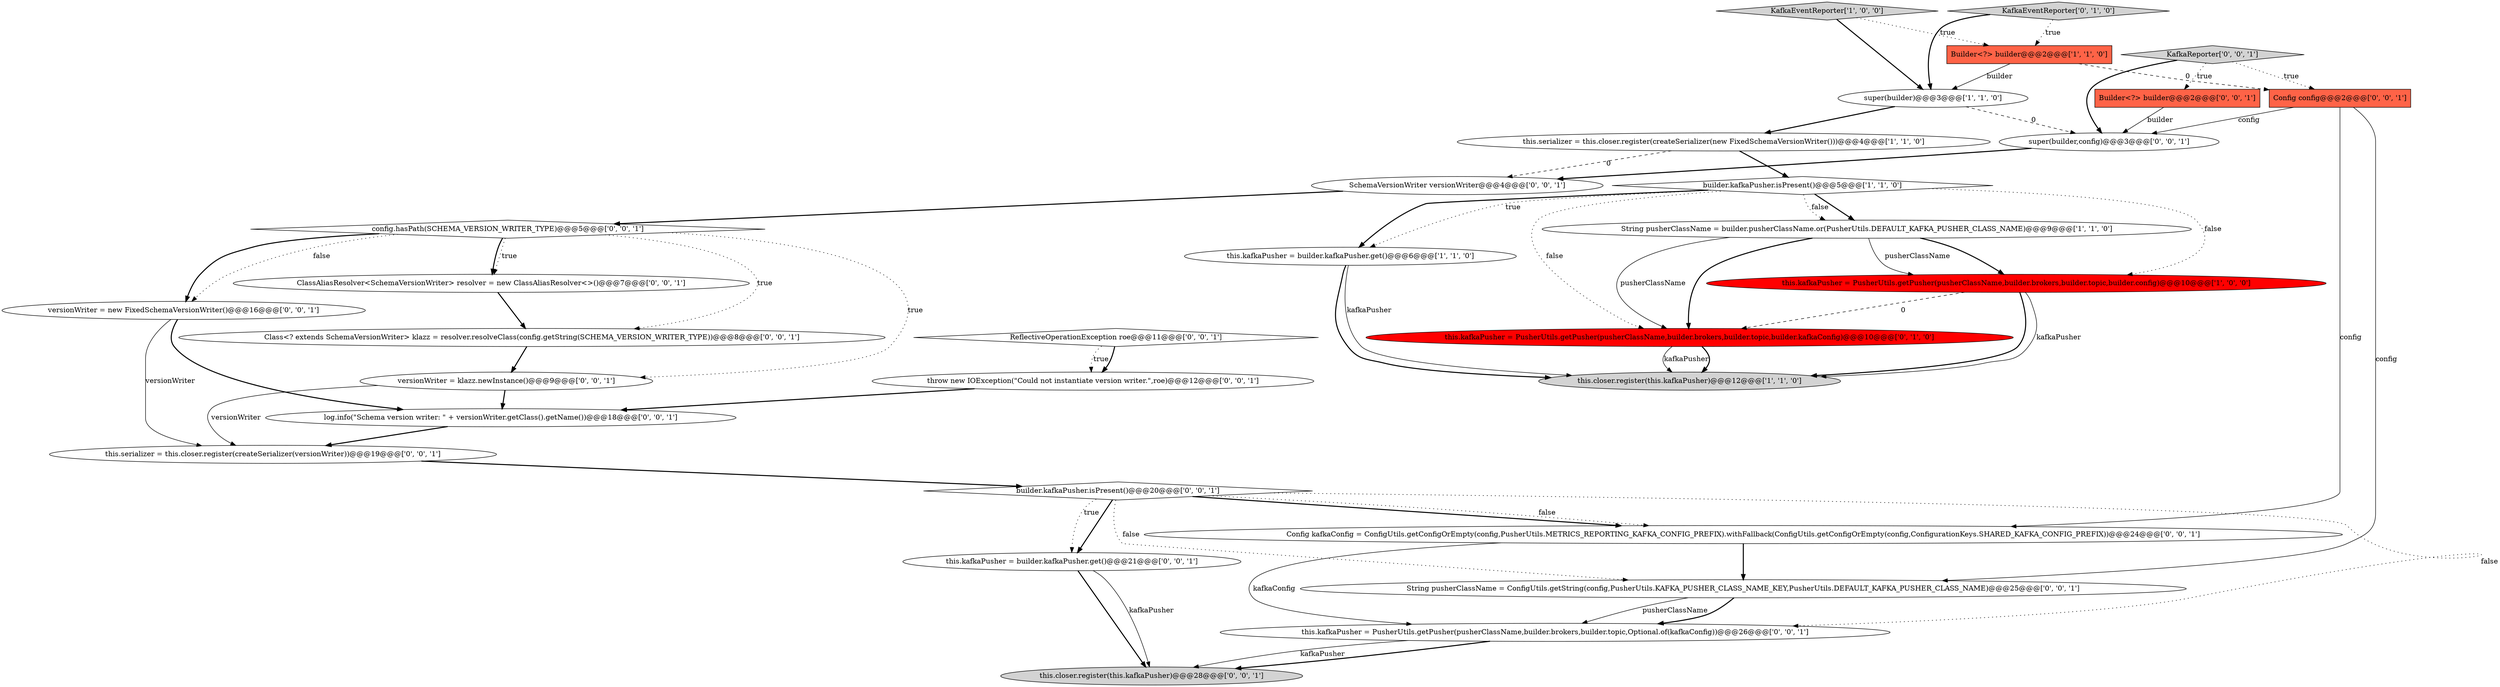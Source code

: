 digraph {
19 [style = filled, label = "super(builder,config)@@@3@@@['0', '0', '1']", fillcolor = white, shape = ellipse image = "AAA0AAABBB3BBB"];
17 [style = filled, label = "KafkaReporter['0', '0', '1']", fillcolor = lightgray, shape = diamond image = "AAA0AAABBB3BBB"];
16 [style = filled, label = "Config kafkaConfig = ConfigUtils.getConfigOrEmpty(config,PusherUtils.METRICS_REPORTING_KAFKA_CONFIG_PREFIX).withFallback(ConfigUtils.getConfigOrEmpty(config,ConfigurationKeys.SHARED_KAFKA_CONFIG_PREFIX))@@@24@@@['0', '0', '1']", fillcolor = white, shape = ellipse image = "AAA0AAABBB3BBB"];
13 [style = filled, label = "builder.kafkaPusher.isPresent()@@@20@@@['0', '0', '1']", fillcolor = white, shape = diamond image = "AAA0AAABBB3BBB"];
10 [style = filled, label = "this.kafkaPusher = PusherUtils.getPusher(pusherClassName,builder.brokers,builder.topic,builder.kafkaConfig)@@@10@@@['0', '1', '0']", fillcolor = red, shape = ellipse image = "AAA1AAABBB2BBB"];
2 [style = filled, label = "super(builder)@@@3@@@['1', '1', '0']", fillcolor = white, shape = ellipse image = "AAA0AAABBB1BBB"];
20 [style = filled, label = "throw new IOException(\"Could not instantiate version writer.\",roe)@@@12@@@['0', '0', '1']", fillcolor = white, shape = ellipse image = "AAA0AAABBB3BBB"];
0 [style = filled, label = "this.closer.register(this.kafkaPusher)@@@12@@@['1', '1', '0']", fillcolor = lightgray, shape = ellipse image = "AAA0AAABBB1BBB"];
29 [style = filled, label = "config.hasPath(SCHEMA_VERSION_WRITER_TYPE)@@@5@@@['0', '0', '1']", fillcolor = white, shape = diamond image = "AAA0AAABBB3BBB"];
30 [style = filled, label = "this.kafkaPusher = builder.kafkaPusher.get()@@@21@@@['0', '0', '1']", fillcolor = white, shape = ellipse image = "AAA0AAABBB3BBB"];
24 [style = filled, label = "this.serializer = this.closer.register(createSerializer(versionWriter))@@@19@@@['0', '0', '1']", fillcolor = white, shape = ellipse image = "AAA0AAABBB3BBB"];
15 [style = filled, label = "this.closer.register(this.kafkaPusher)@@@28@@@['0', '0', '1']", fillcolor = lightgray, shape = ellipse image = "AAA0AAABBB3BBB"];
8 [style = filled, label = "KafkaEventReporter['1', '0', '0']", fillcolor = lightgray, shape = diamond image = "AAA0AAABBB1BBB"];
18 [style = filled, label = "SchemaVersionWriter versionWriter@@@4@@@['0', '0', '1']", fillcolor = white, shape = ellipse image = "AAA0AAABBB3BBB"];
21 [style = filled, label = "ReflectiveOperationException roe@@@11@@@['0', '0', '1']", fillcolor = white, shape = diamond image = "AAA0AAABBB3BBB"];
23 [style = filled, label = "String pusherClassName = ConfigUtils.getString(config,PusherUtils.KAFKA_PUSHER_CLASS_NAME_KEY,PusherUtils.DEFAULT_KAFKA_PUSHER_CLASS_NAME)@@@25@@@['0', '0', '1']", fillcolor = white, shape = ellipse image = "AAA0AAABBB3BBB"];
12 [style = filled, label = "this.kafkaPusher = PusherUtils.getPusher(pusherClassName,builder.brokers,builder.topic,Optional.of(kafkaConfig))@@@26@@@['0', '0', '1']", fillcolor = white, shape = ellipse image = "AAA0AAABBB3BBB"];
28 [style = filled, label = "Class<? extends SchemaVersionWriter> klazz = resolver.resolveClass(config.getString(SCHEMA_VERSION_WRITER_TYPE))@@@8@@@['0', '0', '1']", fillcolor = white, shape = ellipse image = "AAA0AAABBB3BBB"];
4 [style = filled, label = "this.kafkaPusher = PusherUtils.getPusher(pusherClassName,builder.brokers,builder.topic,builder.config)@@@10@@@['1', '0', '0']", fillcolor = red, shape = ellipse image = "AAA1AAABBB1BBB"];
7 [style = filled, label = "this.serializer = this.closer.register(createSerializer(new FixedSchemaVersionWriter()))@@@4@@@['1', '1', '0']", fillcolor = white, shape = ellipse image = "AAA0AAABBB1BBB"];
14 [style = filled, label = "log.info(\"Schema version writer: \" + versionWriter.getClass().getName())@@@18@@@['0', '0', '1']", fillcolor = white, shape = ellipse image = "AAA0AAABBB3BBB"];
1 [style = filled, label = "this.kafkaPusher = builder.kafkaPusher.get()@@@6@@@['1', '1', '0']", fillcolor = white, shape = ellipse image = "AAA0AAABBB1BBB"];
9 [style = filled, label = "KafkaEventReporter['0', '1', '0']", fillcolor = lightgray, shape = diamond image = "AAA0AAABBB2BBB"];
25 [style = filled, label = "ClassAliasResolver<SchemaVersionWriter> resolver = new ClassAliasResolver<>()@@@7@@@['0', '0', '1']", fillcolor = white, shape = ellipse image = "AAA0AAABBB3BBB"];
27 [style = filled, label = "Config config@@@2@@@['0', '0', '1']", fillcolor = tomato, shape = box image = "AAA0AAABBB3BBB"];
11 [style = filled, label = "versionWriter = klazz.newInstance()@@@9@@@['0', '0', '1']", fillcolor = white, shape = ellipse image = "AAA0AAABBB3BBB"];
6 [style = filled, label = "String pusherClassName = builder.pusherClassName.or(PusherUtils.DEFAULT_KAFKA_PUSHER_CLASS_NAME)@@@9@@@['1', '1', '0']", fillcolor = white, shape = ellipse image = "AAA0AAABBB1BBB"];
26 [style = filled, label = "Builder<?> builder@@@2@@@['0', '0', '1']", fillcolor = tomato, shape = box image = "AAA0AAABBB3BBB"];
22 [style = filled, label = "versionWriter = new FixedSchemaVersionWriter()@@@16@@@['0', '0', '1']", fillcolor = white, shape = ellipse image = "AAA0AAABBB3BBB"];
5 [style = filled, label = "Builder<?> builder@@@2@@@['1', '1', '0']", fillcolor = tomato, shape = box image = "AAA0AAABBB1BBB"];
3 [style = filled, label = "builder.kafkaPusher.isPresent()@@@5@@@['1', '1', '0']", fillcolor = white, shape = diamond image = "AAA0AAABBB1BBB"];
14->24 [style = bold, label=""];
17->26 [style = dotted, label="true"];
19->18 [style = bold, label=""];
25->28 [style = bold, label=""];
2->19 [style = dashed, label="0"];
29->22 [style = dotted, label="false"];
21->20 [style = dotted, label="true"];
7->18 [style = dashed, label="0"];
26->19 [style = solid, label="builder"];
11->24 [style = solid, label="versionWriter"];
3->1 [style = bold, label=""];
13->23 [style = dotted, label="false"];
11->14 [style = bold, label=""];
9->2 [style = bold, label=""];
3->4 [style = dotted, label="false"];
28->11 [style = bold, label=""];
27->23 [style = solid, label="config"];
12->15 [style = bold, label=""];
1->0 [style = solid, label="kafkaPusher"];
22->24 [style = solid, label="versionWriter"];
6->10 [style = solid, label="pusherClassName"];
3->6 [style = bold, label=""];
29->25 [style = bold, label=""];
27->19 [style = solid, label="config"];
12->15 [style = solid, label="kafkaPusher"];
20->14 [style = bold, label=""];
10->0 [style = solid, label="kafkaPusher"];
1->0 [style = bold, label=""];
13->30 [style = bold, label=""];
16->23 [style = bold, label=""];
13->16 [style = bold, label=""];
17->19 [style = bold, label=""];
7->3 [style = bold, label=""];
4->0 [style = bold, label=""];
3->6 [style = dotted, label="false"];
6->4 [style = bold, label=""];
3->10 [style = dotted, label="false"];
18->29 [style = bold, label=""];
5->27 [style = dashed, label="0"];
13->30 [style = dotted, label="true"];
27->16 [style = solid, label="config"];
21->20 [style = bold, label=""];
23->12 [style = solid, label="pusherClassName"];
29->28 [style = dotted, label="true"];
8->2 [style = bold, label=""];
8->5 [style = dotted, label="true"];
16->12 [style = solid, label="kafkaConfig"];
6->4 [style = solid, label="pusherClassName"];
13->12 [style = dotted, label="false"];
6->10 [style = bold, label=""];
10->0 [style = bold, label=""];
13->16 [style = dotted, label="false"];
23->12 [style = bold, label=""];
4->0 [style = solid, label="kafkaPusher"];
2->7 [style = bold, label=""];
5->2 [style = solid, label="builder"];
29->22 [style = bold, label=""];
22->14 [style = bold, label=""];
4->10 [style = dashed, label="0"];
3->1 [style = dotted, label="true"];
30->15 [style = solid, label="kafkaPusher"];
17->27 [style = dotted, label="true"];
29->25 [style = dotted, label="true"];
30->15 [style = bold, label=""];
29->11 [style = dotted, label="true"];
24->13 [style = bold, label=""];
9->5 [style = dotted, label="true"];
}
